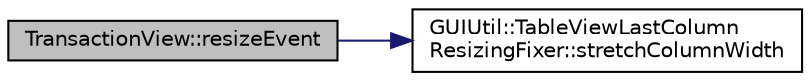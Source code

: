 digraph "TransactionView::resizeEvent"
{
  edge [fontname="Helvetica",fontsize="10",labelfontname="Helvetica",labelfontsize="10"];
  node [fontname="Helvetica",fontsize="10",shape=record];
  rankdir="LR";
  Node265 [label="TransactionView::resizeEvent",height=0.2,width=0.4,color="black", fillcolor="grey75", style="filled", fontcolor="black"];
  Node265 -> Node266 [color="midnightblue",fontsize="10",style="solid",fontname="Helvetica"];
  Node266 [label="GUIUtil::TableViewLastColumn\lResizingFixer::stretchColumnWidth",height=0.2,width=0.4,color="black", fillcolor="white", style="filled",URL="$dc/df3/class_g_u_i_util_1_1_table_view_last_column_resizing_fixer.html#a89971ed347cf9d25e02cfb7d9c7e3ca6"];
}
